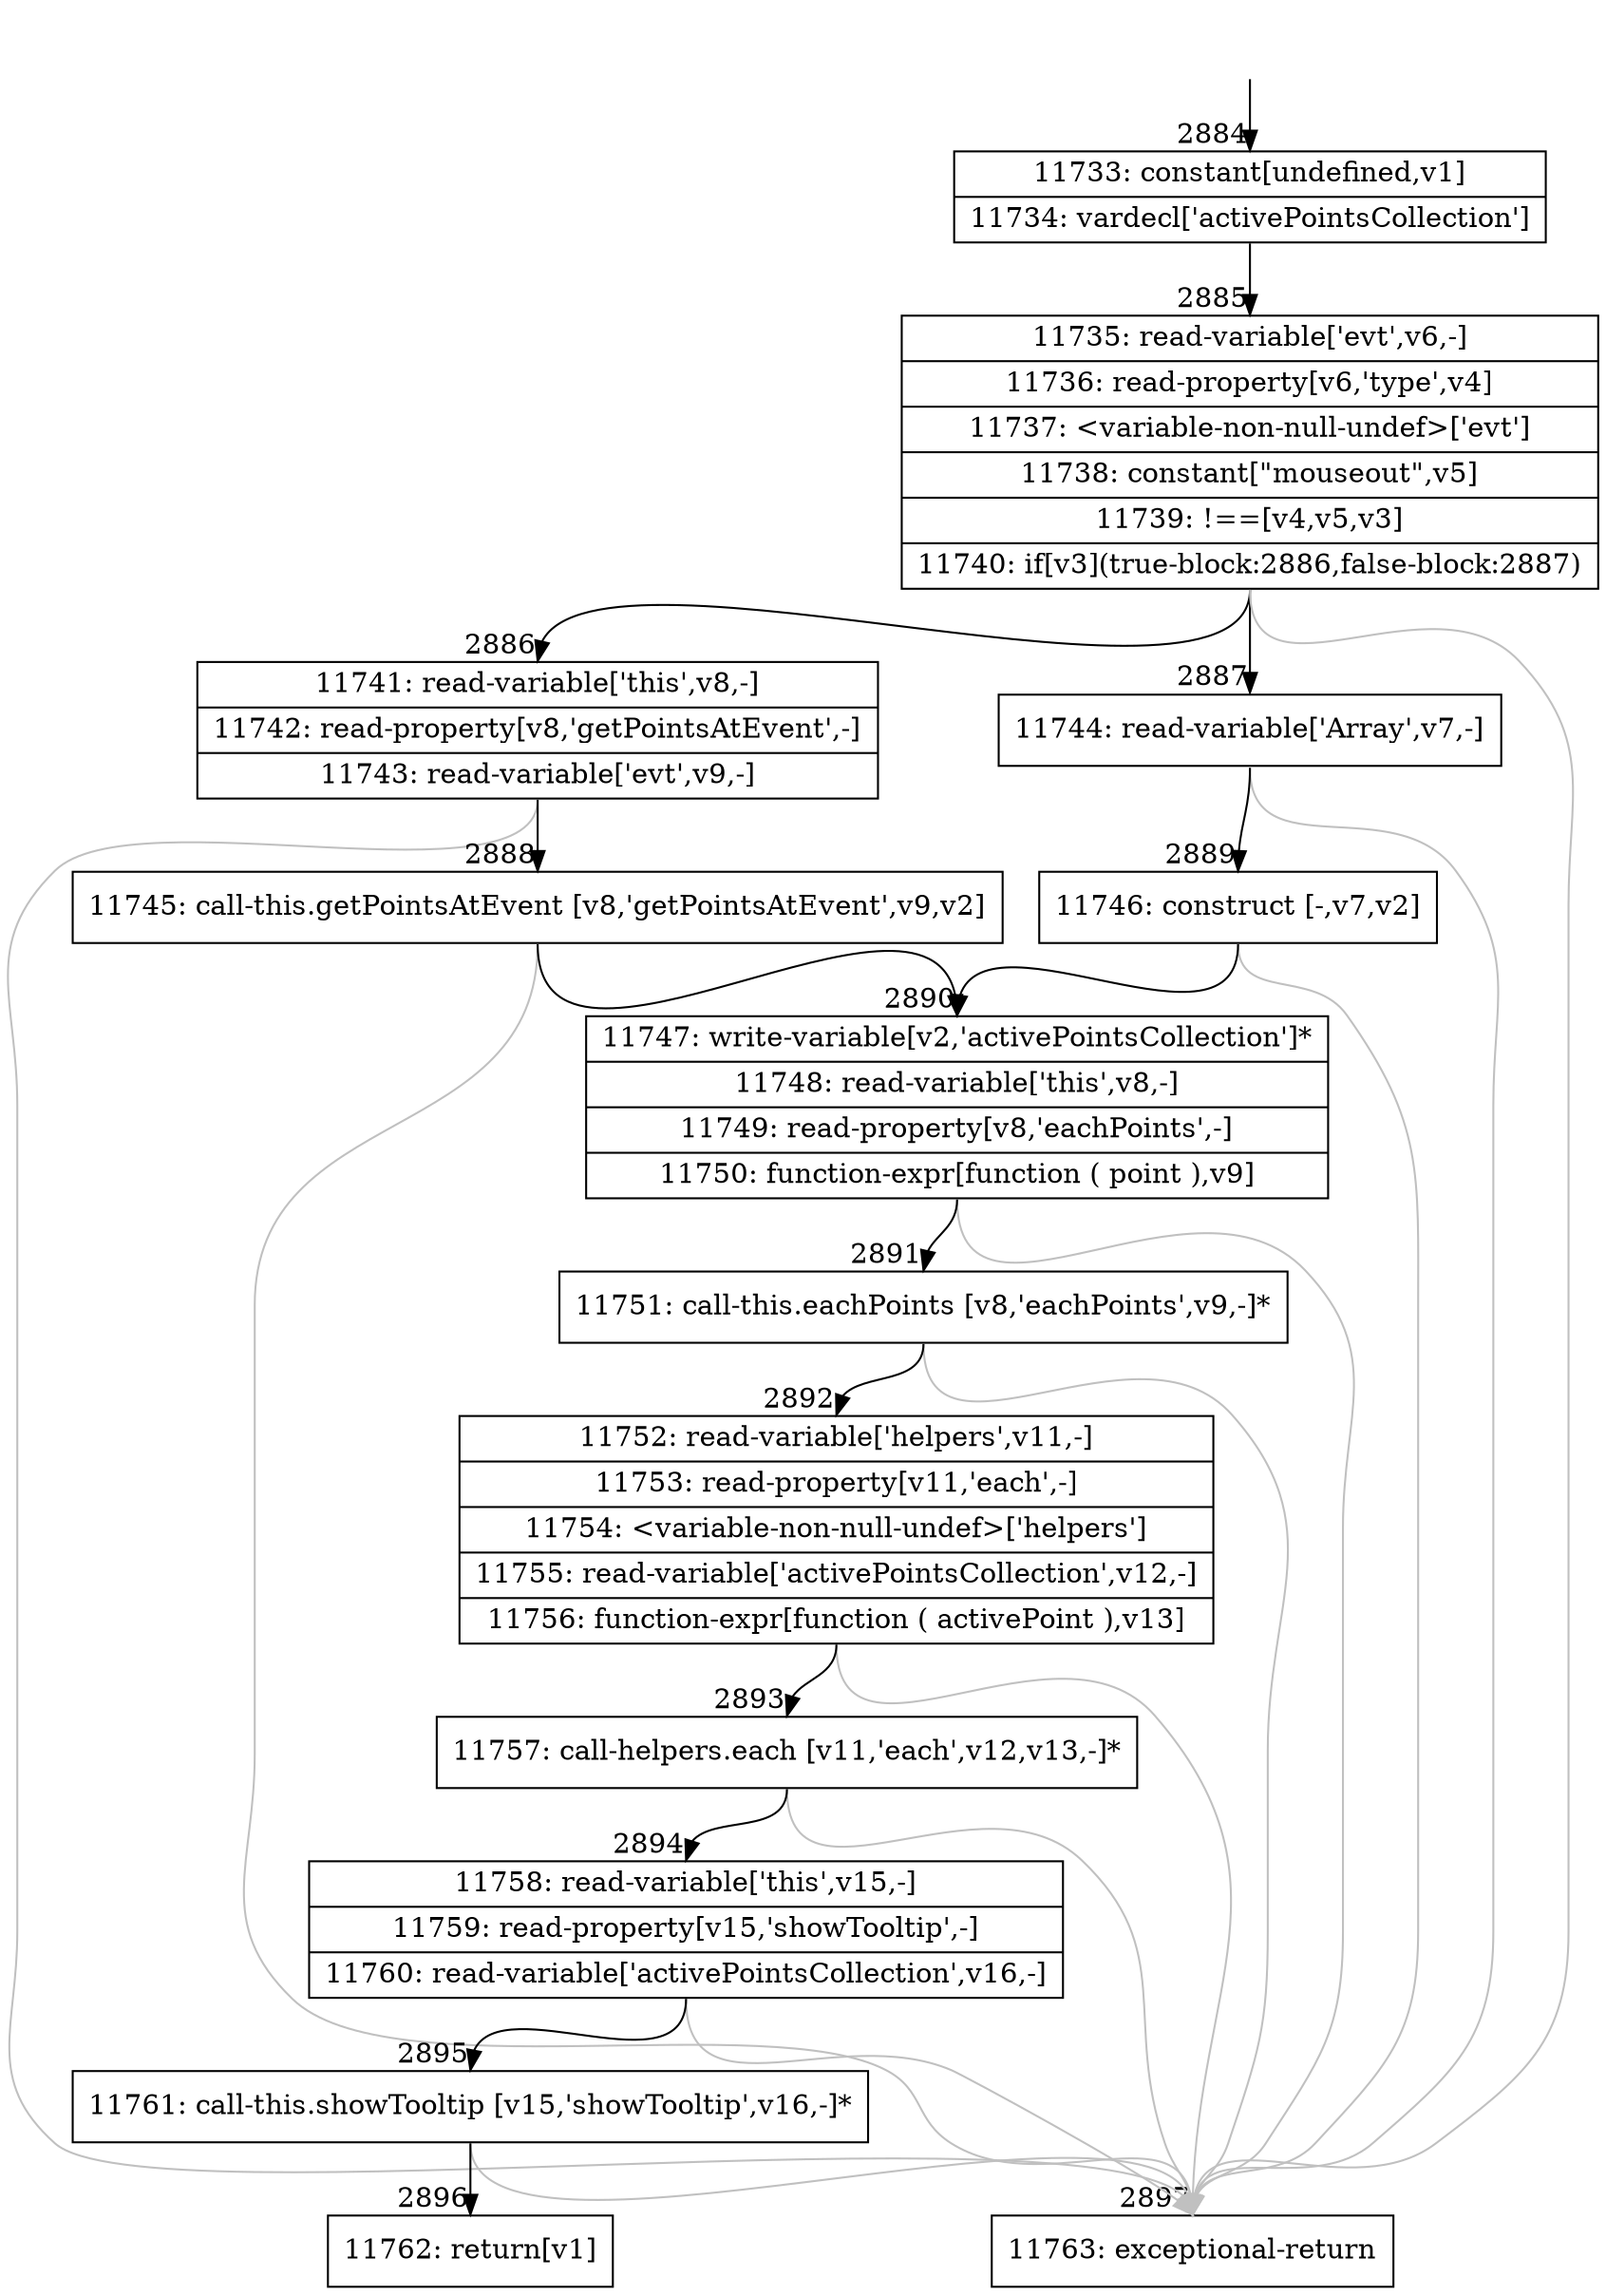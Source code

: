 digraph {
rankdir="TD"
BB_entry273[shape=none,label=""];
BB_entry273 -> BB2884 [tailport=s, headport=n, headlabel="    2884"]
BB2884 [shape=record label="{11733: constant[undefined,v1]|11734: vardecl['activePointsCollection']}" ] 
BB2884 -> BB2885 [tailport=s, headport=n, headlabel="      2885"]
BB2885 [shape=record label="{11735: read-variable['evt',v6,-]|11736: read-property[v6,'type',v4]|11737: \<variable-non-null-undef\>['evt']|11738: constant[\"mouseout\",v5]|11739: !==[v4,v5,v3]|11740: if[v3](true-block:2886,false-block:2887)}" ] 
BB2885 -> BB2886 [tailport=s, headport=n, headlabel="      2886"]
BB2885 -> BB2887 [tailport=s, headport=n, headlabel="      2887"]
BB2885 -> BB2897 [tailport=s, headport=n, color=gray, headlabel="      2897"]
BB2886 [shape=record label="{11741: read-variable['this',v8,-]|11742: read-property[v8,'getPointsAtEvent',-]|11743: read-variable['evt',v9,-]}" ] 
BB2886 -> BB2888 [tailport=s, headport=n, headlabel="      2888"]
BB2886 -> BB2897 [tailport=s, headport=n, color=gray]
BB2887 [shape=record label="{11744: read-variable['Array',v7,-]}" ] 
BB2887 -> BB2889 [tailport=s, headport=n, headlabel="      2889"]
BB2887 -> BB2897 [tailport=s, headport=n, color=gray]
BB2888 [shape=record label="{11745: call-this.getPointsAtEvent [v8,'getPointsAtEvent',v9,v2]}" ] 
BB2888 -> BB2890 [tailport=s, headport=n, headlabel="      2890"]
BB2888 -> BB2897 [tailport=s, headport=n, color=gray]
BB2889 [shape=record label="{11746: construct [-,v7,v2]}" ] 
BB2889 -> BB2890 [tailport=s, headport=n]
BB2889 -> BB2897 [tailport=s, headport=n, color=gray]
BB2890 [shape=record label="{11747: write-variable[v2,'activePointsCollection']*|11748: read-variable['this',v8,-]|11749: read-property[v8,'eachPoints',-]|11750: function-expr[function ( point ),v9]}" ] 
BB2890 -> BB2891 [tailport=s, headport=n, headlabel="      2891"]
BB2890 -> BB2897 [tailport=s, headport=n, color=gray]
BB2891 [shape=record label="{11751: call-this.eachPoints [v8,'eachPoints',v9,-]*}" ] 
BB2891 -> BB2892 [tailport=s, headport=n, headlabel="      2892"]
BB2891 -> BB2897 [tailport=s, headport=n, color=gray]
BB2892 [shape=record label="{11752: read-variable['helpers',v11,-]|11753: read-property[v11,'each',-]|11754: \<variable-non-null-undef\>['helpers']|11755: read-variable['activePointsCollection',v12,-]|11756: function-expr[function ( activePoint ),v13]}" ] 
BB2892 -> BB2893 [tailport=s, headport=n, headlabel="      2893"]
BB2892 -> BB2897 [tailport=s, headport=n, color=gray]
BB2893 [shape=record label="{11757: call-helpers.each [v11,'each',v12,v13,-]*}" ] 
BB2893 -> BB2894 [tailport=s, headport=n, headlabel="      2894"]
BB2893 -> BB2897 [tailport=s, headport=n, color=gray]
BB2894 [shape=record label="{11758: read-variable['this',v15,-]|11759: read-property[v15,'showTooltip',-]|11760: read-variable['activePointsCollection',v16,-]}" ] 
BB2894 -> BB2895 [tailport=s, headport=n, headlabel="      2895"]
BB2894 -> BB2897 [tailport=s, headport=n, color=gray]
BB2895 [shape=record label="{11761: call-this.showTooltip [v15,'showTooltip',v16,-]*}" ] 
BB2895 -> BB2896 [tailport=s, headport=n, headlabel="      2896"]
BB2895 -> BB2897 [tailport=s, headport=n, color=gray]
BB2896 [shape=record label="{11762: return[v1]}" ] 
BB2897 [shape=record label="{11763: exceptional-return}" ] 
//#$~ 3229
}
